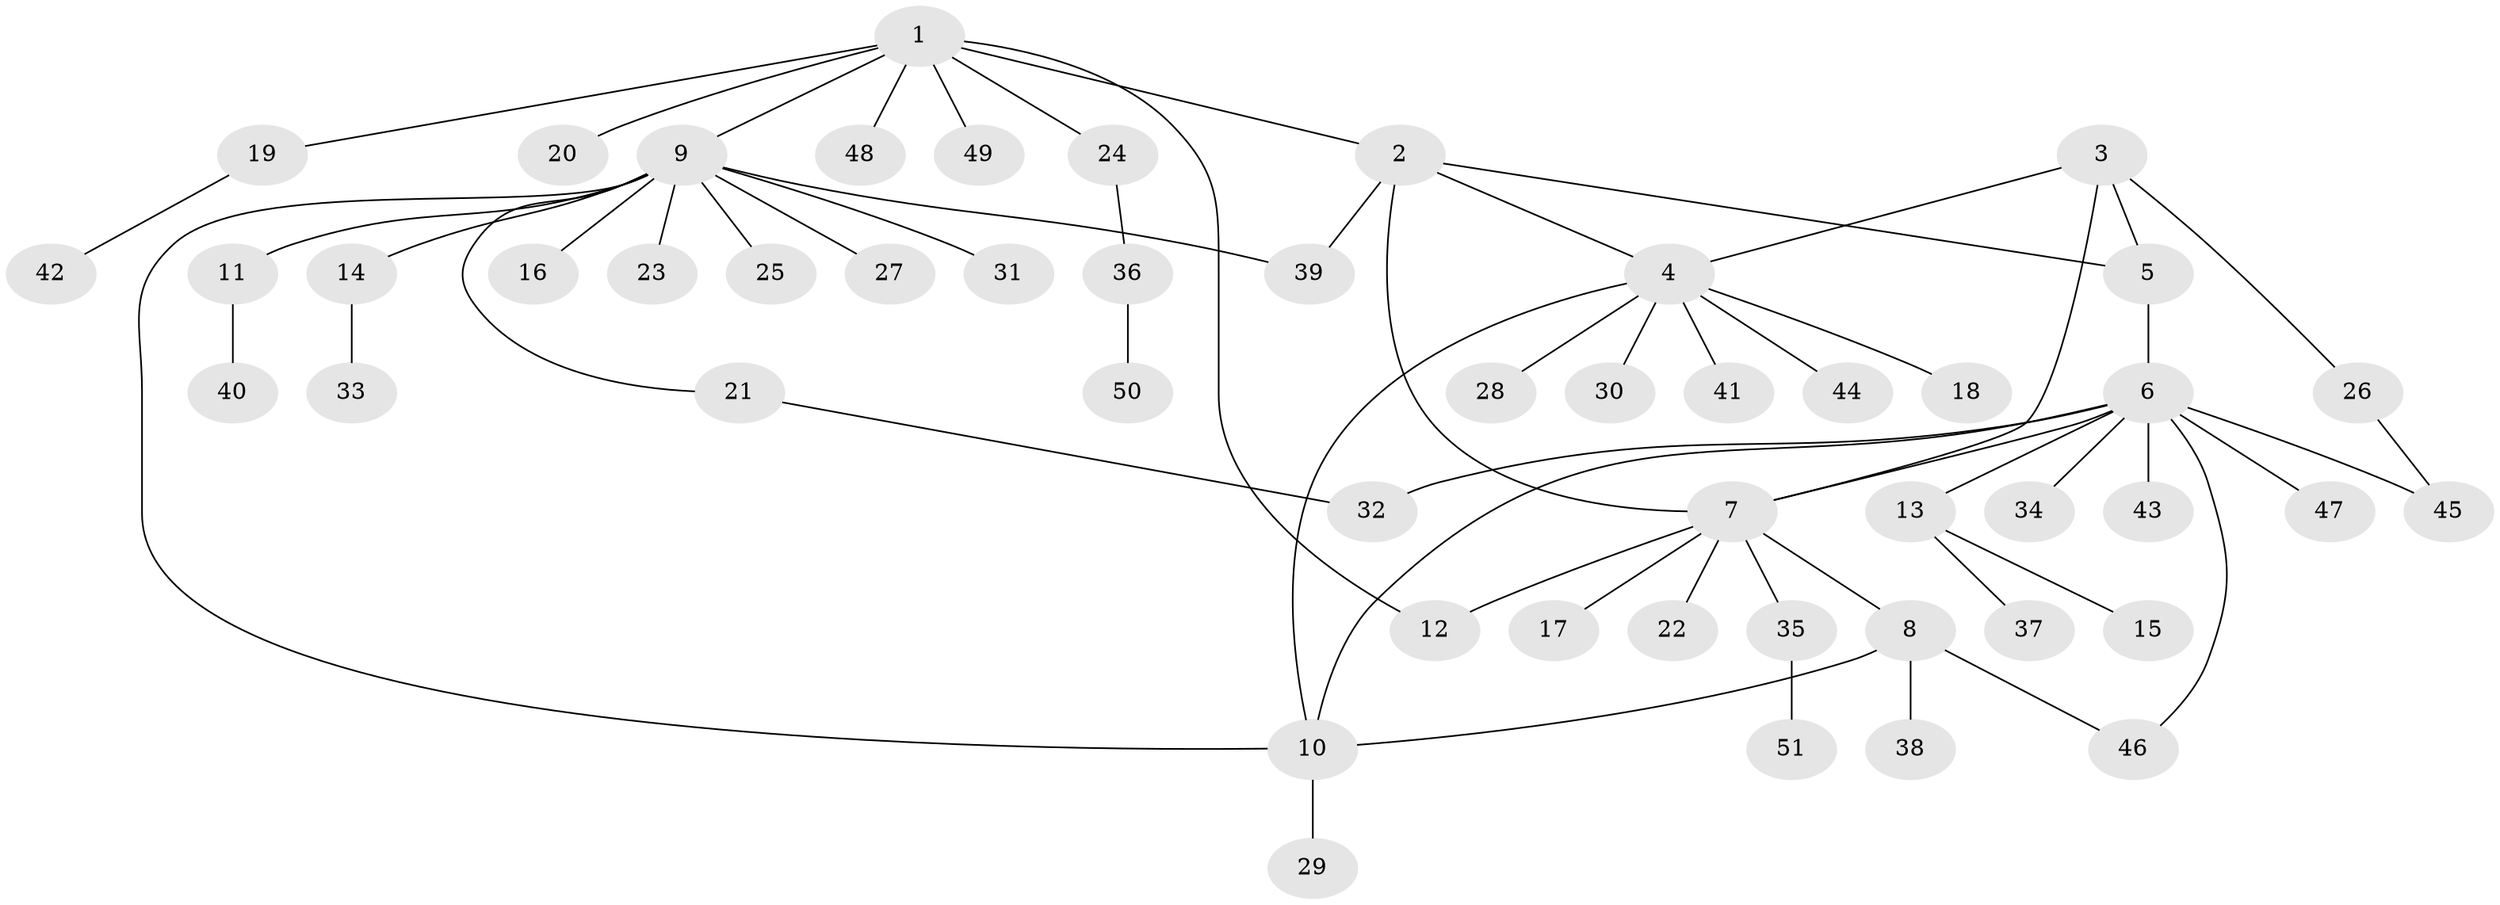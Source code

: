 // coarse degree distribution, {11: 0.05263157894736842, 4: 0.02631578947368421, 7: 0.05263157894736842, 3: 0.05263157894736842, 13: 0.02631578947368421, 1: 0.6052631578947368, 2: 0.18421052631578946}
// Generated by graph-tools (version 1.1) at 2025/42/03/06/25 10:42:09]
// undirected, 51 vertices, 61 edges
graph export_dot {
graph [start="1"]
  node [color=gray90,style=filled];
  1;
  2;
  3;
  4;
  5;
  6;
  7;
  8;
  9;
  10;
  11;
  12;
  13;
  14;
  15;
  16;
  17;
  18;
  19;
  20;
  21;
  22;
  23;
  24;
  25;
  26;
  27;
  28;
  29;
  30;
  31;
  32;
  33;
  34;
  35;
  36;
  37;
  38;
  39;
  40;
  41;
  42;
  43;
  44;
  45;
  46;
  47;
  48;
  49;
  50;
  51;
  1 -- 2;
  1 -- 9;
  1 -- 12;
  1 -- 19;
  1 -- 20;
  1 -- 24;
  1 -- 48;
  1 -- 49;
  2 -- 4;
  2 -- 5;
  2 -- 7;
  2 -- 39;
  3 -- 4;
  3 -- 5;
  3 -- 7;
  3 -- 26;
  4 -- 10;
  4 -- 18;
  4 -- 28;
  4 -- 30;
  4 -- 41;
  4 -- 44;
  5 -- 6;
  6 -- 7;
  6 -- 10;
  6 -- 13;
  6 -- 32;
  6 -- 34;
  6 -- 43;
  6 -- 45;
  6 -- 46;
  6 -- 47;
  7 -- 8;
  7 -- 12;
  7 -- 17;
  7 -- 22;
  7 -- 35;
  8 -- 10;
  8 -- 38;
  8 -- 46;
  9 -- 10;
  9 -- 11;
  9 -- 14;
  9 -- 16;
  9 -- 21;
  9 -- 23;
  9 -- 25;
  9 -- 27;
  9 -- 31;
  9 -- 39;
  10 -- 29;
  11 -- 40;
  13 -- 15;
  13 -- 37;
  14 -- 33;
  19 -- 42;
  21 -- 32;
  24 -- 36;
  26 -- 45;
  35 -- 51;
  36 -- 50;
}
